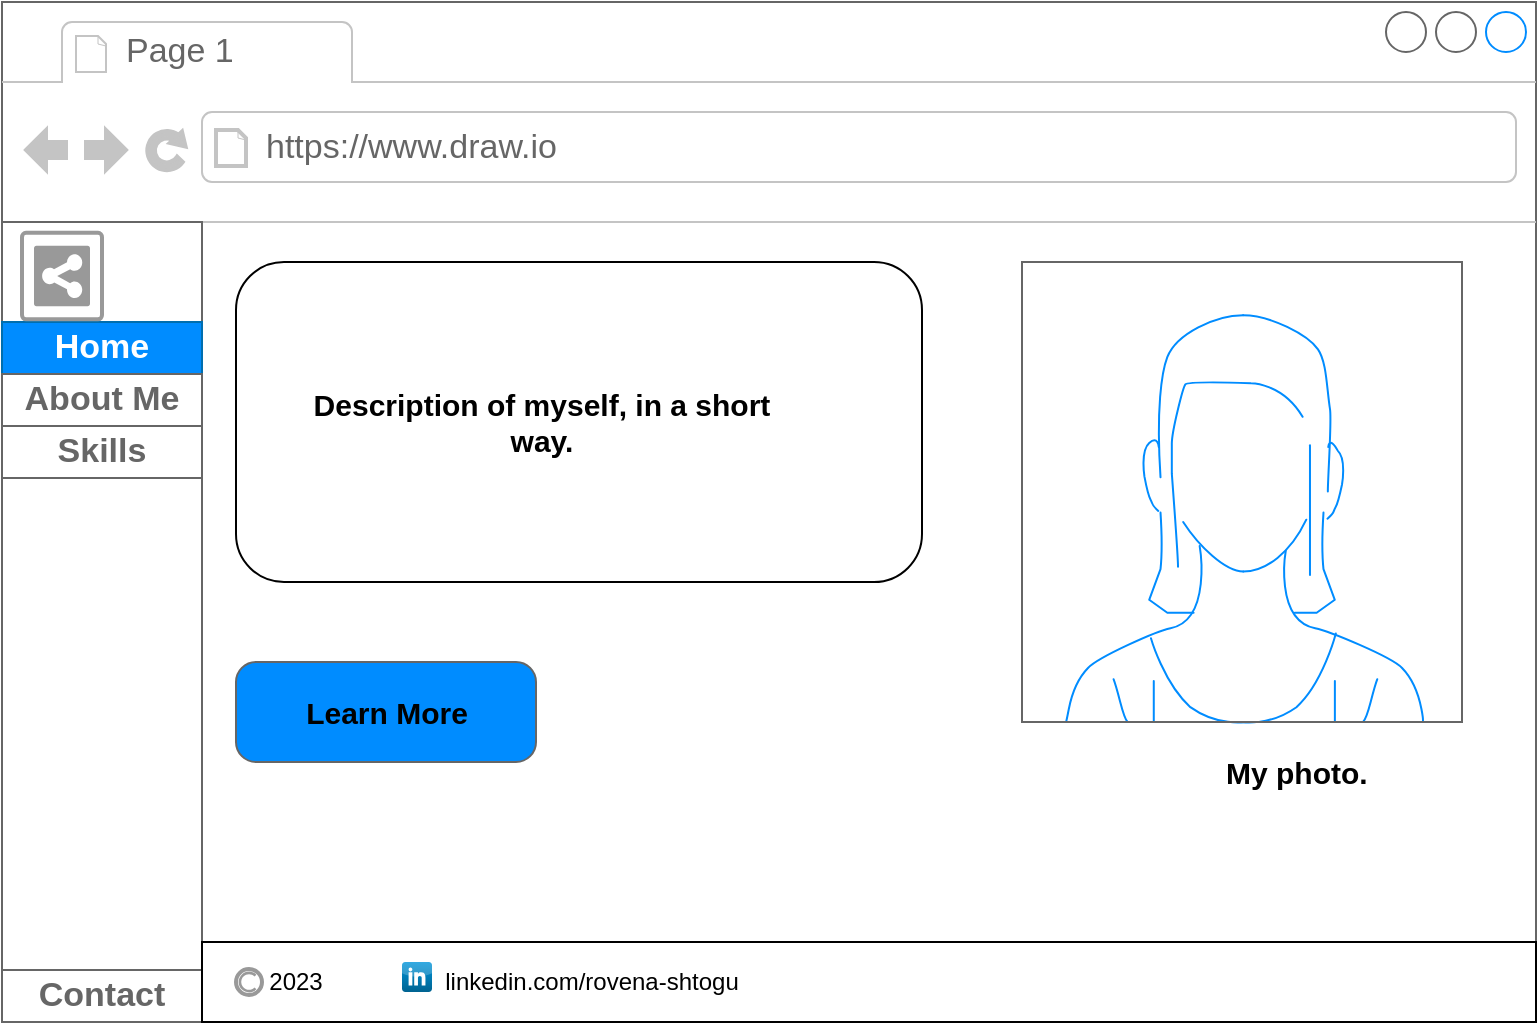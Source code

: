 <mxfile version="22.0.8" type="google" pages="5">
  <diagram name="HomePage" id="TjWmorw_uu7Qhgh6EVCw">
    <mxGraphModel grid="1" page="1" gridSize="10" guides="1" tooltips="1" connect="1" arrows="1" fold="1" pageScale="1" pageWidth="850" pageHeight="1100" math="0" shadow="0">
      <root>
        <mxCell id="0" />
        <mxCell id="1" parent="0" />
        <mxCell id="7za-xXbKKCeH7Auh-F6Q-1" value="" style="strokeWidth=1;shadow=0;dashed=0;align=center;html=1;shape=mxgraph.mockup.containers.browserWindow;rSize=0;strokeColor=#666666;strokeColor2=#008cff;strokeColor3=#c4c4c4;mainText=,;recursiveResize=0;" vertex="1" parent="1">
          <mxGeometry x="40" y="-1050" width="767" height="510" as="geometry" />
        </mxCell>
        <mxCell id="7za-xXbKKCeH7Auh-F6Q-2" value="Page 1" style="strokeWidth=1;shadow=0;dashed=0;align=center;html=1;shape=mxgraph.mockup.containers.anchor;fontSize=17;fontColor=#666666;align=left;whiteSpace=wrap;" vertex="1" parent="7za-xXbKKCeH7Auh-F6Q-1">
          <mxGeometry x="60" y="12" width="110" height="26" as="geometry" />
        </mxCell>
        <mxCell id="7za-xXbKKCeH7Auh-F6Q-3" value="https://www.draw.io" style="strokeWidth=1;shadow=0;dashed=0;align=center;html=1;shape=mxgraph.mockup.containers.anchor;rSize=0;fontSize=17;fontColor=#666666;align=left;" vertex="1" parent="7za-xXbKKCeH7Auh-F6Q-1">
          <mxGeometry x="130" y="60" width="250" height="26" as="geometry" />
        </mxCell>
        <mxCell id="7za-xXbKKCeH7Auh-F6Q-4" value="" style="strokeWidth=1;shadow=0;dashed=0;align=center;html=1;shape=mxgraph.mockup.containers.rrect;rSize=0;strokeColor=#666666;" vertex="1" parent="7za-xXbKKCeH7Auh-F6Q-1">
          <mxGeometry y="110" width="100" height="400" as="geometry" />
        </mxCell>
        <mxCell id="7za-xXbKKCeH7Auh-F6Q-5" value="&lt;font color=&quot;#ffffff&quot;&gt;Home&lt;/font&gt;" style="strokeColor=#006EAF;fillColor=#008CFF;strokeWidth=1;shadow=0;dashed=0;align=center;html=1;shape=mxgraph.mockup.containers.rrect;rSize=0;fontSize=17;fontColor=#ffffff;fontStyle=1;resizeWidth=1;whiteSpace=wrap;" vertex="1" parent="7za-xXbKKCeH7Auh-F6Q-4">
          <mxGeometry width="100" height="26" relative="1" as="geometry">
            <mxPoint y="50" as="offset" />
          </mxGeometry>
        </mxCell>
        <mxCell id="7za-xXbKKCeH7Auh-F6Q-6" value="About Me" style="strokeColor=inherit;fillColor=inherit;gradientColor=inherit;strokeWidth=1;shadow=0;dashed=0;align=center;html=1;shape=mxgraph.mockup.containers.rrect;rSize=0;fontSize=17;fontColor=#666666;fontStyle=1;resizeWidth=1;whiteSpace=wrap;" vertex="1" parent="7za-xXbKKCeH7Auh-F6Q-4">
          <mxGeometry width="100" height="26" relative="1" as="geometry">
            <mxPoint y="76" as="offset" />
          </mxGeometry>
        </mxCell>
        <mxCell id="7za-xXbKKCeH7Auh-F6Q-7" value="Skills" style="strokeWidth=1;shadow=0;dashed=0;align=center;html=1;shape=mxgraph.mockup.containers.rrect;rSize=0;fontSize=17;fontColor=#666666;fontStyle=1;fillColor=#FFFFFF;strokeColor=#666666;resizeWidth=1;whiteSpace=wrap;" vertex="1" parent="7za-xXbKKCeH7Auh-F6Q-4">
          <mxGeometry width="100" height="26" relative="1" as="geometry">
            <mxPoint y="102" as="offset" />
          </mxGeometry>
        </mxCell>
        <mxCell id="7za-xXbKKCeH7Auh-F6Q-8" value="Contact" style="strokeColor=inherit;fillColor=inherit;gradientColor=inherit;strokeWidth=1;shadow=0;dashed=0;align=center;html=1;shape=mxgraph.mockup.containers.rrect;rSize=0;fontSize=17;fontColor=#666666;fontStyle=1;resizeWidth=1;whiteSpace=wrap;" vertex="1" parent="7za-xXbKKCeH7Auh-F6Q-4">
          <mxGeometry y="1" width="100" height="26" relative="1" as="geometry">
            <mxPoint y="-26" as="offset" />
          </mxGeometry>
        </mxCell>
        <mxCell id="7za-xXbKKCeH7Auh-F6Q-9" value="" style="strokeColor=#999999;verticalLabelPosition=bottom;shadow=0;dashed=0;verticalAlign=top;strokeWidth=2;html=1;shape=mxgraph.mockup.misc.shareIcon;" vertex="1" parent="7za-xXbKKCeH7Auh-F6Q-4">
          <mxGeometry x="10" y="5.405" width="40" height="43.243" as="geometry" />
        </mxCell>
        <mxCell id="7za-xXbKKCeH7Auh-F6Q-10" value="" style="shape=image;html=1;verticalAlign=top;verticalLabelPosition=bottom;labelBackgroundColor=#ffffff;imageAspect=0;aspect=fixed;image=https://cdn4.iconfinder.com/data/icons/evil-icons-user-interface/64/menu-128.png" vertex="1" parent="7za-xXbKKCeH7Auh-F6Q-4">
          <mxGeometry x="70" y="5.405" width="30" height="30" as="geometry" />
        </mxCell>
        <mxCell id="7za-xXbKKCeH7Auh-F6Q-11" value="" style="rounded=0;whiteSpace=wrap;html=1;" vertex="1" parent="7za-xXbKKCeH7Auh-F6Q-1">
          <mxGeometry x="100" y="470" width="667" height="40" as="geometry" />
        </mxCell>
        <mxCell id="7za-xXbKKCeH7Auh-F6Q-12" value="" style="strokeColor=#999999;verticalLabelPosition=bottom;shadow=0;dashed=0;verticalAlign=top;strokeWidth=2;html=1;shape=mxgraph.mockup.misc.copyrightIcon;" vertex="1" parent="7za-xXbKKCeH7Auh-F6Q-1">
          <mxGeometry x="117" y="483.5" width="13" height="13" as="geometry" />
        </mxCell>
        <mxCell id="7za-xXbKKCeH7Auh-F6Q-13" value="2023" style="text;html=1;strokeColor=none;fillColor=none;align=center;verticalAlign=middle;whiteSpace=wrap;rounded=0;" vertex="1" parent="7za-xXbKKCeH7Auh-F6Q-1">
          <mxGeometry x="117" y="475" width="60" height="30" as="geometry" />
        </mxCell>
        <mxCell id="7za-xXbKKCeH7Auh-F6Q-14" value="" style="dashed=0;outlineConnect=0;html=1;align=center;labelPosition=center;verticalLabelPosition=bottom;verticalAlign=top;shape=mxgraph.webicons.linkedin;fillColor=#0095DB;gradientColor=#006391" vertex="1" parent="7za-xXbKKCeH7Auh-F6Q-1">
          <mxGeometry x="200" y="480" width="15" height="15" as="geometry" />
        </mxCell>
        <mxCell id="7za-xXbKKCeH7Auh-F6Q-15" value="linkedin.com/rovena-shtogu" style="text;html=1;strokeColor=none;fillColor=none;align=center;verticalAlign=middle;whiteSpace=wrap;rounded=0;" vertex="1" parent="7za-xXbKKCeH7Auh-F6Q-1">
          <mxGeometry x="215" y="475" width="160" height="30" as="geometry" />
        </mxCell>
        <mxCell id="oxS7X2wHkpEu8xMrkXdd-32" value="" style="rounded=1;whiteSpace=wrap;html=1;" vertex="1" parent="7za-xXbKKCeH7Auh-F6Q-1">
          <mxGeometry x="117" y="130" width="343" height="160" as="geometry" />
        </mxCell>
        <mxCell id="oxS7X2wHkpEu8xMrkXdd-26" value="" style="verticalLabelPosition=bottom;shadow=0;dashed=0;align=center;html=1;verticalAlign=top;strokeWidth=1;shape=mxgraph.mockup.containers.userFemale;strokeColor=#666666;strokeColor2=#008cff;" vertex="1" parent="7za-xXbKKCeH7Auh-F6Q-1">
          <mxGeometry x="510" y="130" width="220" height="230" as="geometry" />
        </mxCell>
        <mxCell id="oxS7X2wHkpEu8xMrkXdd-27" value="&lt;b style=&quot;font-size: 15px;&quot;&gt;My photo.&lt;/b&gt;&amp;nbsp;" style="text;html=1;strokeColor=none;fillColor=none;align=center;verticalAlign=middle;whiteSpace=wrap;rounded=0;fontSize=15;" vertex="1" parent="7za-xXbKKCeH7Auh-F6Q-1">
          <mxGeometry x="577" y="368" width="145" height="34" as="geometry" />
        </mxCell>
        <mxCell id="oxS7X2wHkpEu8xMrkXdd-34" value="&lt;b&gt;&lt;font style=&quot;font-size: 15px;&quot;&gt;Learn More&lt;/font&gt;&lt;/b&gt;" style="strokeWidth=1;shadow=0;dashed=0;align=center;html=1;shape=mxgraph.mockup.buttons.multiButton;fillColor=#008cff;strokeColor=#666666;mainText=;subText=;" vertex="1" parent="7za-xXbKKCeH7Auh-F6Q-1">
          <mxGeometry x="117" y="330" width="150" height="50" as="geometry" />
        </mxCell>
        <mxCell id="oxS7X2wHkpEu8xMrkXdd-33" value="Description of myself, in a short way." style="text;html=1;strokeColor=none;fillColor=none;align=center;verticalAlign=middle;whiteSpace=wrap;rounded=0;fontSize=15;fontColor=#000000;fontStyle=1" vertex="1" parent="7za-xXbKKCeH7Auh-F6Q-1">
          <mxGeometry x="140" y="170" width="260" height="80" as="geometry" />
        </mxCell>
      </root>
    </mxGraphModel>
  </diagram>
  <diagram id="QNfdQw_A0I5NZj4Rbpo0" name="AboutMe">
    <mxGraphModel grid="1" page="1" gridSize="10" guides="1" tooltips="1" connect="1" arrows="1" fold="1" pageScale="1" pageWidth="850" pageHeight="1100" math="0" shadow="0">
      <root>
        <mxCell id="0" />
        <mxCell id="1" parent="0" />
        <mxCell id="Vyqaux-fqGelaLHJ5ohT-1" value="" style="strokeWidth=1;shadow=0;dashed=0;align=center;html=1;shape=mxgraph.mockup.containers.browserWindow;rSize=0;strokeColor=#666666;strokeColor2=#008cff;strokeColor3=#c4c4c4;mainText=,;recursiveResize=0;" vertex="1" parent="1">
          <mxGeometry x="40" y="-1050" width="750" height="510" as="geometry" />
        </mxCell>
        <mxCell id="Vyqaux-fqGelaLHJ5ohT-2" value="Page 1" style="strokeWidth=1;shadow=0;dashed=0;align=center;html=1;shape=mxgraph.mockup.containers.anchor;fontSize=17;fontColor=#666666;align=left;whiteSpace=wrap;" vertex="1" parent="Vyqaux-fqGelaLHJ5ohT-1">
          <mxGeometry x="60" y="12" width="110" height="26" as="geometry" />
        </mxCell>
        <mxCell id="Vyqaux-fqGelaLHJ5ohT-3" value="https://www.draw.io" style="strokeWidth=1;shadow=0;dashed=0;align=center;html=1;shape=mxgraph.mockup.containers.anchor;rSize=0;fontSize=17;fontColor=#666666;align=left;" vertex="1" parent="Vyqaux-fqGelaLHJ5ohT-1">
          <mxGeometry x="130" y="60" width="250" height="26" as="geometry" />
        </mxCell>
        <mxCell id="Vyqaux-fqGelaLHJ5ohT-4" value="" style="strokeWidth=1;shadow=0;dashed=0;align=center;html=1;shape=mxgraph.mockup.containers.rrect;rSize=0;strokeColor=#666666;" vertex="1" parent="Vyqaux-fqGelaLHJ5ohT-1">
          <mxGeometry y="110" width="100" height="400" as="geometry" />
        </mxCell>
        <mxCell id="Vyqaux-fqGelaLHJ5ohT-5" value="Home" style="strokeColor=inherit;fillColor=inherit;gradientColor=inherit;strokeWidth=1;shadow=0;dashed=0;align=center;html=1;shape=mxgraph.mockup.containers.rrect;rSize=0;fontSize=17;fontColor=#666666;fontStyle=1;resizeWidth=1;whiteSpace=wrap;" vertex="1" parent="Vyqaux-fqGelaLHJ5ohT-4">
          <mxGeometry width="100" height="26" relative="1" as="geometry">
            <mxPoint y="50" as="offset" />
          </mxGeometry>
        </mxCell>
        <mxCell id="Vyqaux-fqGelaLHJ5ohT-6" value="About Me" style="strokeColor=#001DBC;fillColor=#008CFF;strokeWidth=1;shadow=0;dashed=0;align=center;html=1;shape=mxgraph.mockup.containers.rrect;rSize=0;fontSize=17;fontColor=#ffffff;fontStyle=1;resizeWidth=1;whiteSpace=wrap;" vertex="1" parent="Vyqaux-fqGelaLHJ5ohT-4">
          <mxGeometry width="100" height="26" relative="1" as="geometry">
            <mxPoint y="76" as="offset" />
          </mxGeometry>
        </mxCell>
        <mxCell id="Vyqaux-fqGelaLHJ5ohT-7" value="Skills" style="strokeWidth=1;shadow=0;dashed=0;align=center;html=1;shape=mxgraph.mockup.containers.rrect;rSize=0;fontSize=17;fontColor=#666666;fontStyle=1;fillColor=#FFFFFF;strokeColor=#666666;resizeWidth=1;whiteSpace=wrap;" vertex="1" parent="Vyqaux-fqGelaLHJ5ohT-4">
          <mxGeometry width="100" height="26" relative="1" as="geometry">
            <mxPoint y="102" as="offset" />
          </mxGeometry>
        </mxCell>
        <mxCell id="Vyqaux-fqGelaLHJ5ohT-8" value="Contact" style="strokeColor=inherit;fillColor=inherit;gradientColor=inherit;strokeWidth=1;shadow=0;dashed=0;align=center;html=1;shape=mxgraph.mockup.containers.rrect;rSize=0;fontSize=17;fontColor=#666666;fontStyle=1;resizeWidth=1;whiteSpace=wrap;" vertex="1" parent="Vyqaux-fqGelaLHJ5ohT-4">
          <mxGeometry y="1" width="100" height="26" relative="1" as="geometry">
            <mxPoint y="-26" as="offset" />
          </mxGeometry>
        </mxCell>
        <mxCell id="Vyqaux-fqGelaLHJ5ohT-9" value="" style="strokeColor=#999999;verticalLabelPosition=bottom;shadow=0;dashed=0;verticalAlign=top;strokeWidth=2;html=1;shape=mxgraph.mockup.misc.shareIcon;" vertex="1" parent="Vyqaux-fqGelaLHJ5ohT-4">
          <mxGeometry x="10" y="5.405" width="40" height="43.243" as="geometry" />
        </mxCell>
        <mxCell id="Vyqaux-fqGelaLHJ5ohT-10" value="" style="shape=image;html=1;verticalAlign=top;verticalLabelPosition=bottom;labelBackgroundColor=#ffffff;imageAspect=0;aspect=fixed;image=https://cdn4.iconfinder.com/data/icons/evil-icons-user-interface/64/menu-128.png" vertex="1" parent="Vyqaux-fqGelaLHJ5ohT-4">
          <mxGeometry x="70" y="5.405" width="30" height="30" as="geometry" />
        </mxCell>
        <mxCell id="Vyqaux-fqGelaLHJ5ohT-11" value="" style="rounded=0;whiteSpace=wrap;html=1;" vertex="1" parent="Vyqaux-fqGelaLHJ5ohT-1">
          <mxGeometry x="100" y="470" width="650" height="40" as="geometry" />
        </mxCell>
        <mxCell id="Vyqaux-fqGelaLHJ5ohT-12" value="" style="strokeColor=#999999;verticalLabelPosition=bottom;shadow=0;dashed=0;verticalAlign=top;strokeWidth=2;html=1;shape=mxgraph.mockup.misc.copyrightIcon;" vertex="1" parent="Vyqaux-fqGelaLHJ5ohT-1">
          <mxGeometry x="117" y="483.5" width="13" height="13" as="geometry" />
        </mxCell>
        <mxCell id="Vyqaux-fqGelaLHJ5ohT-13" value="2023" style="text;html=1;strokeColor=none;fillColor=none;align=center;verticalAlign=middle;whiteSpace=wrap;rounded=0;" vertex="1" parent="Vyqaux-fqGelaLHJ5ohT-1">
          <mxGeometry x="117" y="475" width="60" height="30" as="geometry" />
        </mxCell>
        <mxCell id="Vyqaux-fqGelaLHJ5ohT-14" value="" style="dashed=0;outlineConnect=0;html=1;align=center;labelPosition=center;verticalLabelPosition=bottom;verticalAlign=top;shape=mxgraph.webicons.linkedin;fillColor=#0095DB;gradientColor=#006391" vertex="1" parent="Vyqaux-fqGelaLHJ5ohT-1">
          <mxGeometry x="200" y="480" width="15" height="15" as="geometry" />
        </mxCell>
        <mxCell id="Vyqaux-fqGelaLHJ5ohT-15" value="linkedin.com/rovena-shtogu" style="text;html=1;strokeColor=none;fillColor=none;align=center;verticalAlign=middle;whiteSpace=wrap;rounded=0;" vertex="1" parent="Vyqaux-fqGelaLHJ5ohT-1">
          <mxGeometry x="215" y="475" width="160" height="30" as="geometry" />
        </mxCell>
        <mxCell id="yBmKqq_nrR70cpdlD1yY-7" value="&lt;b&gt;&lt;font style=&quot;font-size: 14px;&quot;&gt;Share some essential background information, such as my education, work experience and any relevant qualifications.&lt;/font&gt;&lt;/b&gt;" style="rounded=1;whiteSpace=wrap;html=1;" vertex="1" parent="Vyqaux-fqGelaLHJ5ohT-1">
          <mxGeometry x="427" y="128" width="250" height="130" as="geometry" />
        </mxCell>
        <mxCell id="yBmKqq_nrR70cpdlD1yY-4" value="" style="verticalLabelPosition=bottom;shadow=0;dashed=0;align=center;html=1;verticalAlign=top;strokeWidth=1;shape=mxgraph.mockup.containers.userFemale;strokeColor=#666666;strokeColor2=#008cff;" vertex="1" parent="Vyqaux-fqGelaLHJ5ohT-1">
          <mxGeometry x="130" y="128" width="220" height="230" as="geometry" />
        </mxCell>
        <mxCell id="yBmKqq_nrR70cpdlD1yY-8" value="" style="rounded=1;whiteSpace=wrap;html=1;" vertex="1" parent="Vyqaux-fqGelaLHJ5ohT-1">
          <mxGeometry x="427" y="270" width="250" height="80" as="geometry" />
        </mxCell>
        <mxCell id="yBmKqq_nrR70cpdlD1yY-9" value="&lt;b&gt;&lt;font style=&quot;font-size: 14px;&quot;&gt;Share my future goals and aspirations, both personally and professionally. What do I hope to achieve in the coming years?&lt;/font&gt;&lt;/b&gt;" style="rounded=1;whiteSpace=wrap;html=1;" vertex="1" parent="Vyqaux-fqGelaLHJ5ohT-1">
          <mxGeometry x="427" y="360" width="250" height="88" as="geometry" />
        </mxCell>
        <mxCell id="yBmKqq_nrR70cpdlD1yY-10" value="&lt;b style=&quot;font-size: 14px;&quot;&gt;Mention my hobbies, interests, and passions outside of work.&lt;br&gt;&lt;/b&gt;" style="text;html=1;strokeColor=none;fillColor=none;align=center;verticalAlign=middle;whiteSpace=wrap;rounded=0;" vertex="1" parent="Vyqaux-fqGelaLHJ5ohT-1">
          <mxGeometry x="457" y="288" width="190" height="30" as="geometry" />
        </mxCell>
      </root>
    </mxGraphModel>
  </diagram>
  <diagram id="WQtOpXFYqmJm09HWTaQI" name="Skills">
    <mxGraphModel grid="1" page="1" gridSize="10" guides="1" tooltips="1" connect="1" arrows="1" fold="1" pageScale="1" pageWidth="850" pageHeight="1100" math="0" shadow="0">
      <root>
        <mxCell id="0" />
        <mxCell id="1" parent="0" />
        <mxCell id="6LOby26uEWf9eaj8MfaR-1" value="" style="strokeWidth=1;shadow=0;dashed=0;align=center;html=1;shape=mxgraph.mockup.containers.browserWindow;rSize=0;strokeColor=#666666;strokeColor2=#008cff;strokeColor3=#c4c4c4;mainText=,;recursiveResize=0;" vertex="1" parent="1">
          <mxGeometry x="40" y="-1050" width="750" height="510" as="geometry" />
        </mxCell>
        <mxCell id="6LOby26uEWf9eaj8MfaR-2" value="Page 1" style="strokeWidth=1;shadow=0;dashed=0;align=center;html=1;shape=mxgraph.mockup.containers.anchor;fontSize=17;fontColor=#666666;align=left;whiteSpace=wrap;" vertex="1" parent="6LOby26uEWf9eaj8MfaR-1">
          <mxGeometry x="60" y="12" width="110" height="26" as="geometry" />
        </mxCell>
        <mxCell id="6LOby26uEWf9eaj8MfaR-3" value="https://www.draw.io" style="strokeWidth=1;shadow=0;dashed=0;align=center;html=1;shape=mxgraph.mockup.containers.anchor;rSize=0;fontSize=17;fontColor=#666666;align=left;" vertex="1" parent="6LOby26uEWf9eaj8MfaR-1">
          <mxGeometry x="130" y="60" width="250" height="26" as="geometry" />
        </mxCell>
        <mxCell id="6LOby26uEWf9eaj8MfaR-4" value="" style="strokeWidth=1;shadow=0;dashed=0;align=center;html=1;shape=mxgraph.mockup.containers.rrect;rSize=0;strokeColor=#666666;" vertex="1" parent="6LOby26uEWf9eaj8MfaR-1">
          <mxGeometry y="110" width="100" height="400" as="geometry" />
        </mxCell>
        <mxCell id="6LOby26uEWf9eaj8MfaR-5" value="Home" style="strokeColor=inherit;fillColor=inherit;gradientColor=inherit;strokeWidth=1;shadow=0;dashed=0;align=center;html=1;shape=mxgraph.mockup.containers.rrect;rSize=0;fontSize=17;fontColor=#666666;fontStyle=1;resizeWidth=1;whiteSpace=wrap;" vertex="1" parent="6LOby26uEWf9eaj8MfaR-4">
          <mxGeometry width="100" height="26" relative="1" as="geometry">
            <mxPoint y="50" as="offset" />
          </mxGeometry>
        </mxCell>
        <mxCell id="6LOby26uEWf9eaj8MfaR-6" value="About Me" style="strokeColor=inherit;fillColor=inherit;gradientColor=inherit;strokeWidth=1;shadow=0;dashed=0;align=center;html=1;shape=mxgraph.mockup.containers.rrect;rSize=0;fontSize=17;fontColor=#666666;fontStyle=1;resizeWidth=1;whiteSpace=wrap;" vertex="1" parent="6LOby26uEWf9eaj8MfaR-4">
          <mxGeometry width="100" height="26" relative="1" as="geometry">
            <mxPoint y="76" as="offset" />
          </mxGeometry>
        </mxCell>
        <mxCell id="6LOby26uEWf9eaj8MfaR-7" value="Skills" style="strokeWidth=1;shadow=0;dashed=0;align=center;html=1;shape=mxgraph.mockup.containers.rrect;rSize=0;fontSize=17;fontColor=#ffffff;fontStyle=1;fillColor=#008cff;strokeColor=#008cff;resizeWidth=1;whiteSpace=wrap;" vertex="1" parent="6LOby26uEWf9eaj8MfaR-4">
          <mxGeometry width="100" height="26" relative="1" as="geometry">
            <mxPoint y="102" as="offset" />
          </mxGeometry>
        </mxCell>
        <mxCell id="6LOby26uEWf9eaj8MfaR-8" value="Contact" style="strokeColor=inherit;fillColor=inherit;gradientColor=inherit;strokeWidth=1;shadow=0;dashed=0;align=center;html=1;shape=mxgraph.mockup.containers.rrect;rSize=0;fontSize=17;fontColor=#666666;fontStyle=1;resizeWidth=1;whiteSpace=wrap;" vertex="1" parent="6LOby26uEWf9eaj8MfaR-4">
          <mxGeometry y="1" width="100" height="26" relative="1" as="geometry">
            <mxPoint y="-26" as="offset" />
          </mxGeometry>
        </mxCell>
        <mxCell id="6LOby26uEWf9eaj8MfaR-9" value="" style="strokeColor=#999999;verticalLabelPosition=bottom;shadow=0;dashed=0;verticalAlign=top;strokeWidth=2;html=1;shape=mxgraph.mockup.misc.shareIcon;" vertex="1" parent="6LOby26uEWf9eaj8MfaR-4">
          <mxGeometry x="10" y="5.405" width="40" height="43.243" as="geometry" />
        </mxCell>
        <mxCell id="6LOby26uEWf9eaj8MfaR-10" value="" style="shape=image;html=1;verticalAlign=top;verticalLabelPosition=bottom;labelBackgroundColor=#ffffff;imageAspect=0;aspect=fixed;image=https://cdn4.iconfinder.com/data/icons/evil-icons-user-interface/64/menu-128.png" vertex="1" parent="6LOby26uEWf9eaj8MfaR-4">
          <mxGeometry x="70" y="5.405" width="30" height="30" as="geometry" />
        </mxCell>
        <mxCell id="6LOby26uEWf9eaj8MfaR-11" value="" style="rounded=0;whiteSpace=wrap;html=1;" vertex="1" parent="6LOby26uEWf9eaj8MfaR-1">
          <mxGeometry x="100" y="470" width="650" height="40" as="geometry" />
        </mxCell>
        <mxCell id="6LOby26uEWf9eaj8MfaR-12" value="" style="strokeColor=#999999;verticalLabelPosition=bottom;shadow=0;dashed=0;verticalAlign=top;strokeWidth=2;html=1;shape=mxgraph.mockup.misc.copyrightIcon;" vertex="1" parent="6LOby26uEWf9eaj8MfaR-1">
          <mxGeometry x="117" y="483.5" width="13" height="13" as="geometry" />
        </mxCell>
        <mxCell id="6LOby26uEWf9eaj8MfaR-13" value="2023" style="text;html=1;strokeColor=none;fillColor=none;align=center;verticalAlign=middle;whiteSpace=wrap;rounded=0;" vertex="1" parent="6LOby26uEWf9eaj8MfaR-1">
          <mxGeometry x="117" y="475" width="60" height="30" as="geometry" />
        </mxCell>
        <mxCell id="6LOby26uEWf9eaj8MfaR-14" value="" style="dashed=0;outlineConnect=0;html=1;align=center;labelPosition=center;verticalLabelPosition=bottom;verticalAlign=top;shape=mxgraph.webicons.linkedin;fillColor=#0095DB;gradientColor=#006391" vertex="1" parent="6LOby26uEWf9eaj8MfaR-1">
          <mxGeometry x="200" y="480" width="15" height="15" as="geometry" />
        </mxCell>
        <mxCell id="6LOby26uEWf9eaj8MfaR-15" value="linkedin.com/rovena-shtogu" style="text;html=1;strokeColor=none;fillColor=none;align=center;verticalAlign=middle;whiteSpace=wrap;rounded=0;" vertex="1" parent="6LOby26uEWf9eaj8MfaR-1">
          <mxGeometry x="215" y="475" width="160" height="30" as="geometry" />
        </mxCell>
        <mxCell id="6LOby26uEWf9eaj8MfaR-16" value="&lt;h5 style=&quot;box-sizing: border-box; border: 0px; margin: 0px; outline: 0px; padding: 0px; vertical-align: baseline; clear: both; color: var(--ast-global-color-2); line-height: 1.2em; background-color: rgb(255, 255, 255);&quot; class=&quot;elementor-heading-title elementor-size-default&quot;&gt;&lt;font style=&quot;font-size: 22px;&quot;&gt;What Service You Will Get From Me&lt;/font&gt;&lt;/h5&gt;" style="rounded=1;whiteSpace=wrap;html=1;" vertex="1" parent="6LOby26uEWf9eaj8MfaR-1">
          <mxGeometry x="170" y="155" width="495" height="200" as="geometry" />
        </mxCell>
      </root>
    </mxGraphModel>
  </diagram>
  <diagram id="PsXfMKgwN22jXhnjgnF1" name="Contact">
    <mxGraphModel grid="1" page="1" gridSize="10" guides="1" tooltips="1" connect="1" arrows="1" fold="1" pageScale="1" pageWidth="850" pageHeight="1100" math="0" shadow="0">
      <root>
        <mxCell id="0" />
        <mxCell id="1" parent="0" />
        <mxCell id="8oKEm6OhWsNbKwNO281t-1" value="" style="strokeWidth=1;shadow=0;dashed=0;align=center;html=1;shape=mxgraph.mockup.containers.browserWindow;rSize=0;strokeColor=#666666;strokeColor2=#008cff;strokeColor3=#c4c4c4;mainText=,;recursiveResize=0;" vertex="1" parent="1">
          <mxGeometry x="40" y="-1050" width="750" height="510" as="geometry" />
        </mxCell>
        <mxCell id="8oKEm6OhWsNbKwNO281t-2" value="Page 1" style="strokeWidth=1;shadow=0;dashed=0;align=center;html=1;shape=mxgraph.mockup.containers.anchor;fontSize=17;fontColor=#666666;align=left;whiteSpace=wrap;" vertex="1" parent="8oKEm6OhWsNbKwNO281t-1">
          <mxGeometry x="60" y="12" width="110" height="26" as="geometry" />
        </mxCell>
        <mxCell id="8oKEm6OhWsNbKwNO281t-3" value="https://www.draw.io" style="strokeWidth=1;shadow=0;dashed=0;align=center;html=1;shape=mxgraph.mockup.containers.anchor;rSize=0;fontSize=17;fontColor=#666666;align=left;" vertex="1" parent="8oKEm6OhWsNbKwNO281t-1">
          <mxGeometry x="130" y="60" width="250" height="26" as="geometry" />
        </mxCell>
        <mxCell id="8oKEm6OhWsNbKwNO281t-4" value="" style="strokeWidth=1;shadow=0;dashed=0;align=center;html=1;shape=mxgraph.mockup.containers.rrect;rSize=0;strokeColor=#666666;" vertex="1" parent="8oKEm6OhWsNbKwNO281t-1">
          <mxGeometry y="110" width="100" height="400" as="geometry" />
        </mxCell>
        <mxCell id="8oKEm6OhWsNbKwNO281t-5" value="Home" style="strokeColor=inherit;fillColor=inherit;gradientColor=inherit;strokeWidth=1;shadow=0;dashed=0;align=center;html=1;shape=mxgraph.mockup.containers.rrect;rSize=0;fontSize=17;fontColor=#666666;fontStyle=1;resizeWidth=1;whiteSpace=wrap;" vertex="1" parent="8oKEm6OhWsNbKwNO281t-4">
          <mxGeometry width="100" height="26" relative="1" as="geometry">
            <mxPoint y="50" as="offset" />
          </mxGeometry>
        </mxCell>
        <mxCell id="8oKEm6OhWsNbKwNO281t-6" value="About Me" style="strokeColor=inherit;fillColor=inherit;gradientColor=inherit;strokeWidth=1;shadow=0;dashed=0;align=center;html=1;shape=mxgraph.mockup.containers.rrect;rSize=0;fontSize=17;fontColor=#666666;fontStyle=1;resizeWidth=1;whiteSpace=wrap;" vertex="1" parent="8oKEm6OhWsNbKwNO281t-4">
          <mxGeometry width="100" height="26" relative="1" as="geometry">
            <mxPoint y="76" as="offset" />
          </mxGeometry>
        </mxCell>
        <mxCell id="8oKEm6OhWsNbKwNO281t-7" value="Skills" style="strokeWidth=1;shadow=0;dashed=0;align=center;html=1;shape=mxgraph.mockup.containers.rrect;rSize=0;fontSize=17;fontColor=#666666;fontStyle=1;fillColor=#FFFFFF;strokeColor=#666666;resizeWidth=1;whiteSpace=wrap;" vertex="1" parent="8oKEm6OhWsNbKwNO281t-4">
          <mxGeometry width="100" height="26" relative="1" as="geometry">
            <mxPoint y="102" as="offset" />
          </mxGeometry>
        </mxCell>
        <mxCell id="8oKEm6OhWsNbKwNO281t-8" value="Contact" style="strokeColor=#001DBC;fillColor=#008CFF;strokeWidth=1;shadow=0;dashed=0;align=center;html=1;shape=mxgraph.mockup.containers.rrect;rSize=0;fontSize=17;fontColor=#ffffff;fontStyle=1;resizeWidth=1;whiteSpace=wrap;" vertex="1" parent="8oKEm6OhWsNbKwNO281t-4">
          <mxGeometry y="1" width="100" height="26" relative="1" as="geometry">
            <mxPoint y="-26" as="offset" />
          </mxGeometry>
        </mxCell>
        <mxCell id="8oKEm6OhWsNbKwNO281t-9" value="" style="strokeColor=#999999;verticalLabelPosition=bottom;shadow=0;dashed=0;verticalAlign=top;strokeWidth=2;html=1;shape=mxgraph.mockup.misc.shareIcon;" vertex="1" parent="8oKEm6OhWsNbKwNO281t-4">
          <mxGeometry x="10" y="5.405" width="40" height="43.243" as="geometry" />
        </mxCell>
        <mxCell id="8oKEm6OhWsNbKwNO281t-10" value="" style="shape=image;html=1;verticalAlign=top;verticalLabelPosition=bottom;labelBackgroundColor=#ffffff;imageAspect=0;aspect=fixed;image=https://cdn4.iconfinder.com/data/icons/evil-icons-user-interface/64/menu-128.png" vertex="1" parent="8oKEm6OhWsNbKwNO281t-4">
          <mxGeometry x="70" y="5.405" width="30" height="30" as="geometry" />
        </mxCell>
        <mxCell id="8oKEm6OhWsNbKwNO281t-11" value="" style="rounded=0;whiteSpace=wrap;html=1;" vertex="1" parent="8oKEm6OhWsNbKwNO281t-1">
          <mxGeometry x="100" y="470" width="650" height="40" as="geometry" />
        </mxCell>
        <mxCell id="8oKEm6OhWsNbKwNO281t-12" value="" style="strokeColor=#999999;verticalLabelPosition=bottom;shadow=0;dashed=0;verticalAlign=top;strokeWidth=2;html=1;shape=mxgraph.mockup.misc.copyrightIcon;" vertex="1" parent="8oKEm6OhWsNbKwNO281t-1">
          <mxGeometry x="117" y="483.5" width="13" height="13" as="geometry" />
        </mxCell>
        <mxCell id="8oKEm6OhWsNbKwNO281t-13" value="2023" style="text;html=1;strokeColor=none;fillColor=none;align=center;verticalAlign=middle;whiteSpace=wrap;rounded=0;" vertex="1" parent="8oKEm6OhWsNbKwNO281t-1">
          <mxGeometry x="117" y="475" width="60" height="30" as="geometry" />
        </mxCell>
        <mxCell id="8oKEm6OhWsNbKwNO281t-14" value="" style="dashed=0;outlineConnect=0;html=1;align=center;labelPosition=center;verticalLabelPosition=bottom;verticalAlign=top;shape=mxgraph.webicons.linkedin;fillColor=#0095DB;gradientColor=#006391" vertex="1" parent="8oKEm6OhWsNbKwNO281t-1">
          <mxGeometry x="200" y="480" width="15" height="15" as="geometry" />
        </mxCell>
        <mxCell id="8oKEm6OhWsNbKwNO281t-15" value="linkedin.com/rovena-shtogu" style="text;html=1;strokeColor=none;fillColor=none;align=center;verticalAlign=middle;whiteSpace=wrap;rounded=0;" vertex="1" parent="8oKEm6OhWsNbKwNO281t-1">
          <mxGeometry x="215" y="475" width="160" height="30" as="geometry" />
        </mxCell>
        <mxCell id="yrze4JxYBK4FTDQmpMzG-11" value="&lt;b&gt;&lt;font style=&quot;font-size: 14px;&quot;&gt;Address where i live&lt;/font&gt;&lt;/b&gt;" style="text;html=1;strokeColor=none;fillColor=none;align=center;verticalAlign=middle;whiteSpace=wrap;rounded=0;" vertex="1" parent="8oKEm6OhWsNbKwNO281t-1">
          <mxGeometry x="487.5" y="150" width="110" height="30" as="geometry" />
        </mxCell>
        <mxCell id="yrze4JxYBK4FTDQmpMzG-9" value="&lt;b&gt;&lt;font style=&quot;font-size: 14px;&quot;&gt;My email&lt;/font&gt;&lt;/b&gt;" style="text;html=1;strokeColor=none;fillColor=none;align=center;verticalAlign=middle;whiteSpace=wrap;rounded=0;" vertex="1" parent="8oKEm6OhWsNbKwNO281t-1">
          <mxGeometry x="327.5" y="150" width="110" height="30" as="geometry" />
        </mxCell>
        <mxCell id="yrze4JxYBK4FTDQmpMzG-8" value="&lt;font style=&quot;font-size: 14px;&quot;&gt;&lt;b&gt;&lt;font style=&quot;font-size: 14px;&quot;&gt;Phone number&lt;/font&gt;&lt;/b&gt;&amp;nbsp;&lt;/font&gt;" style="text;html=1;strokeColor=none;fillColor=none;align=center;verticalAlign=middle;whiteSpace=wrap;rounded=0;" vertex="1" parent="8oKEm6OhWsNbKwNO281t-1">
          <mxGeometry x="167.5" y="150" width="110" height="30" as="geometry" />
        </mxCell>
        <mxCell id="yrze4JxYBK4FTDQmpMzG-6" value="" style="rounded=0;whiteSpace=wrap;html=1;" vertex="1" parent="8oKEm6OhWsNbKwNO281t-1">
          <mxGeometry x="147.5" y="130" width="150" height="70" as="geometry" />
        </mxCell>
        <mxCell id="yrze4JxYBK4FTDQmpMzG-7" value="" style="rounded=0;whiteSpace=wrap;html=1;" vertex="1" parent="8oKEm6OhWsNbKwNO281t-1">
          <mxGeometry x="307.5" y="130" width="150" height="70" as="geometry" />
        </mxCell>
        <mxCell id="yrze4JxYBK4FTDQmpMzG-10" value="" style="rounded=0;whiteSpace=wrap;html=1;" vertex="1" parent="8oKEm6OhWsNbKwNO281t-1">
          <mxGeometry x="467.5" y="130" width="150" height="70" as="geometry" />
        </mxCell>
        <mxCell id="yrze4JxYBK4FTDQmpMzG-12" value="" style="rounded=1;whiteSpace=wrap;html=1;" vertex="1" parent="8oKEm6OhWsNbKwNO281t-1">
          <mxGeometry x="147.5" y="210" width="472.5" height="220" as="geometry" />
        </mxCell>
        <mxCell id="yrze4JxYBK4FTDQmpMzG-13" value="&lt;b&gt;&lt;font style=&quot;font-size: 14px;&quot;&gt;Get in touch:&lt;/font&gt;&lt;/b&gt;" style="text;html=1;strokeColor=none;fillColor=none;align=center;verticalAlign=middle;whiteSpace=wrap;rounded=0;" vertex="1" parent="8oKEm6OhWsNbKwNO281t-1">
          <mxGeometry x="177" y="230" width="240" height="30" as="geometry" />
        </mxCell>
        <mxCell id="yrze4JxYBK4FTDQmpMzG-14" value="&lt;b&gt;&lt;font style=&quot;font-size: 14px;&quot;&gt;Enter your name:&lt;/font&gt;&lt;/b&gt;" style="text;html=1;strokeColor=none;fillColor=none;align=center;verticalAlign=middle;whiteSpace=wrap;rounded=0;" vertex="1" parent="8oKEm6OhWsNbKwNO281t-1">
          <mxGeometry x="157.5" y="267.5" width="160" height="30" as="geometry" />
        </mxCell>
        <mxCell id="yrze4JxYBK4FTDQmpMzG-15" value="&lt;b&gt;&lt;font style=&quot;font-size: 14px;&quot;&gt;Enter your email:&lt;/font&gt;&lt;/b&gt;" style="text;html=1;strokeColor=none;fillColor=none;align=center;verticalAlign=middle;whiteSpace=wrap;rounded=0;" vertex="1" parent="8oKEm6OhWsNbKwNO281t-1">
          <mxGeometry x="157.5" y="310" width="160" height="30" as="geometry" />
        </mxCell>
        <mxCell id="yrze4JxYBK4FTDQmpMzG-16" value="&lt;span style=&quot;font-size: 14px;&quot;&gt;&lt;b&gt;&amp;nbsp;Leave your message:&lt;/b&gt;&lt;/span&gt;" style="text;html=1;strokeColor=none;fillColor=none;align=center;verticalAlign=middle;whiteSpace=wrap;rounded=0;" vertex="1" parent="8oKEm6OhWsNbKwNO281t-1">
          <mxGeometry x="170" y="350" width="160" height="30" as="geometry" />
        </mxCell>
        <mxCell id="yrze4JxYBK4FTDQmpMzG-17" value="Contact" style="strokeWidth=1;shadow=0;dashed=0;align=center;html=1;shape=mxgraph.mockup.buttons.button;strokeColor=#666666;fontColor=#ffffff;mainText=;buttonStyle=round;fontSize=17;fontStyle=1;fillColor=#008cff;whiteSpace=wrap;" vertex="1" parent="8oKEm6OhWsNbKwNO281t-1">
          <mxGeometry x="500" y="267.5" width="100" height="30" as="geometry" />
        </mxCell>
        <mxCell id="N2wRfAm-XFEtpcioLA5_-1" value="&lt;b&gt;&lt;font style=&quot;font-size: 14px;&quot;&gt;Email&lt;/font&gt;&lt;/b&gt;" style="text;html=1;strokeColor=none;fillColor=none;align=center;verticalAlign=middle;whiteSpace=wrap;rounded=0;" vertex="1" parent="8oKEm6OhWsNbKwNO281t-1">
          <mxGeometry x="170" y="150" width="102.5" height="30" as="geometry" />
        </mxCell>
        <mxCell id="N2wRfAm-XFEtpcioLA5_-3" value="&lt;b&gt;&lt;font style=&quot;font-size: 14px;&quot;&gt;LinkedIn&lt;/font&gt;&lt;/b&gt;" style="text;html=1;strokeColor=none;fillColor=none;align=center;verticalAlign=middle;whiteSpace=wrap;rounded=0;" vertex="1" parent="8oKEm6OhWsNbKwNO281t-1">
          <mxGeometry x="331.25" y="150" width="102.5" height="30" as="geometry" />
        </mxCell>
        <mxCell id="N2wRfAm-XFEtpcioLA5_-4" value="&lt;span style=&quot;font-size: 14px;&quot;&gt;&lt;b&gt;Github&lt;/b&gt;&lt;/span&gt;" style="text;html=1;strokeColor=none;fillColor=none;align=center;verticalAlign=middle;whiteSpace=wrap;rounded=0;" vertex="1" parent="8oKEm6OhWsNbKwNO281t-1">
          <mxGeometry x="487.5" y="150" width="102.5" height="30" as="geometry" />
        </mxCell>
        <mxCell id="N2wRfAm-XFEtpcioLA5_-5" value="********" style="strokeWidth=1;shadow=0;dashed=0;align=center;html=1;shape=mxgraph.mockup.forms.pwField;strokeColor=#999999;mainText=;align=left;fontColor=#666666;fontSize=17;spacingLeft=3;" vertex="1" parent="8oKEm6OhWsNbKwNO281t-1">
          <mxGeometry x="327.5" y="270" width="150" height="30" as="geometry" />
        </mxCell>
        <mxCell id="N2wRfAm-XFEtpcioLA5_-6" value="********" style="strokeWidth=1;shadow=0;dashed=0;align=center;html=1;shape=mxgraph.mockup.forms.pwField;strokeColor=#999999;mainText=;align=left;fontColor=#666666;fontSize=17;spacingLeft=3;" vertex="1" parent="8oKEm6OhWsNbKwNO281t-1">
          <mxGeometry x="327.5" y="310" width="150" height="30" as="geometry" />
        </mxCell>
        <mxCell id="N2wRfAm-XFEtpcioLA5_-7" value="********" style="strokeWidth=1;shadow=0;dashed=0;align=center;html=1;shape=mxgraph.mockup.forms.pwField;strokeColor=#999999;mainText=;align=left;fontColor=#666666;fontSize=17;spacingLeft=3;" vertex="1" parent="8oKEm6OhWsNbKwNO281t-1">
          <mxGeometry x="327.5" y="350" width="150" height="70" as="geometry" />
        </mxCell>
      </root>
    </mxGraphModel>
  </diagram>
  <diagram id="FKRpXLAZM4-jTGSbNWQz" name="Template">
    <mxGraphModel grid="1" page="1" gridSize="10" guides="1" tooltips="1" connect="1" arrows="1" fold="1" pageScale="1" pageWidth="850" pageHeight="1100" math="0" shadow="0">
      <root>
        <mxCell id="0" />
        <mxCell id="1" parent="0" />
        <mxCell id="t24s_ODpA_wOkTTI2W_g-1" value="" style="strokeWidth=1;shadow=0;dashed=0;align=center;html=1;shape=mxgraph.mockup.containers.browserWindow;rSize=0;strokeColor=#666666;strokeColor2=#008cff;strokeColor3=#c4c4c4;mainText=,;recursiveResize=0;" vertex="1" parent="1">
          <mxGeometry x="40" y="-1050" width="750" height="510" as="geometry" />
        </mxCell>
        <mxCell id="t24s_ODpA_wOkTTI2W_g-2" value="Page 1" style="strokeWidth=1;shadow=0;dashed=0;align=center;html=1;shape=mxgraph.mockup.containers.anchor;fontSize=17;fontColor=#666666;align=left;whiteSpace=wrap;" vertex="1" parent="t24s_ODpA_wOkTTI2W_g-1">
          <mxGeometry x="60" y="12" width="110" height="26" as="geometry" />
        </mxCell>
        <mxCell id="t24s_ODpA_wOkTTI2W_g-3" value="https://www.draw.io" style="strokeWidth=1;shadow=0;dashed=0;align=center;html=1;shape=mxgraph.mockup.containers.anchor;rSize=0;fontSize=17;fontColor=#666666;align=left;" vertex="1" parent="t24s_ODpA_wOkTTI2W_g-1">
          <mxGeometry x="130" y="60" width="250" height="26" as="geometry" />
        </mxCell>
        <mxCell id="t24s_ODpA_wOkTTI2W_g-4" value="" style="strokeWidth=1;shadow=0;dashed=0;align=center;html=1;shape=mxgraph.mockup.containers.rrect;rSize=0;strokeColor=#666666;" vertex="1" parent="t24s_ODpA_wOkTTI2W_g-1">
          <mxGeometry y="110" width="100" height="400" as="geometry" />
        </mxCell>
        <mxCell id="t24s_ODpA_wOkTTI2W_g-5" value="Home" style="strokeColor=inherit;fillColor=inherit;gradientColor=inherit;strokeWidth=1;shadow=0;dashed=0;align=center;html=1;shape=mxgraph.mockup.containers.rrect;rSize=0;fontSize=17;fontColor=#666666;fontStyle=1;resizeWidth=1;whiteSpace=wrap;" vertex="1" parent="t24s_ODpA_wOkTTI2W_g-4">
          <mxGeometry width="100" height="26" relative="1" as="geometry">
            <mxPoint y="50" as="offset" />
          </mxGeometry>
        </mxCell>
        <mxCell id="t24s_ODpA_wOkTTI2W_g-6" value="About Me" style="strokeColor=inherit;fillColor=inherit;gradientColor=inherit;strokeWidth=1;shadow=0;dashed=0;align=center;html=1;shape=mxgraph.mockup.containers.rrect;rSize=0;fontSize=17;fontColor=#666666;fontStyle=1;resizeWidth=1;whiteSpace=wrap;" vertex="1" parent="t24s_ODpA_wOkTTI2W_g-4">
          <mxGeometry width="100" height="26" relative="1" as="geometry">
            <mxPoint y="76" as="offset" />
          </mxGeometry>
        </mxCell>
        <mxCell id="t24s_ODpA_wOkTTI2W_g-7" value="Skills" style="strokeWidth=1;shadow=0;dashed=0;align=center;html=1;shape=mxgraph.mockup.containers.rrect;rSize=0;fontSize=17;fontColor=#ffffff;fontStyle=1;fillColor=#008cff;strokeColor=#008cff;resizeWidth=1;whiteSpace=wrap;" vertex="1" parent="t24s_ODpA_wOkTTI2W_g-4">
          <mxGeometry width="100" height="26" relative="1" as="geometry">
            <mxPoint y="102" as="offset" />
          </mxGeometry>
        </mxCell>
        <mxCell id="t24s_ODpA_wOkTTI2W_g-8" value="Contact" style="strokeColor=inherit;fillColor=inherit;gradientColor=inherit;strokeWidth=1;shadow=0;dashed=0;align=center;html=1;shape=mxgraph.mockup.containers.rrect;rSize=0;fontSize=17;fontColor=#666666;fontStyle=1;resizeWidth=1;whiteSpace=wrap;" vertex="1" parent="t24s_ODpA_wOkTTI2W_g-4">
          <mxGeometry y="1" width="100" height="26" relative="1" as="geometry">
            <mxPoint y="-26" as="offset" />
          </mxGeometry>
        </mxCell>
        <mxCell id="t24s_ODpA_wOkTTI2W_g-12" value="" style="strokeColor=#999999;verticalLabelPosition=bottom;shadow=0;dashed=0;verticalAlign=top;strokeWidth=2;html=1;shape=mxgraph.mockup.misc.shareIcon;" vertex="1" parent="t24s_ODpA_wOkTTI2W_g-4">
          <mxGeometry x="10" y="5.405" width="40" height="43.243" as="geometry" />
        </mxCell>
        <mxCell id="t24s_ODpA_wOkTTI2W_g-14" value="" style="shape=image;html=1;verticalAlign=top;verticalLabelPosition=bottom;labelBackgroundColor=#ffffff;imageAspect=0;aspect=fixed;image=https://cdn4.iconfinder.com/data/icons/evil-icons-user-interface/64/menu-128.png" vertex="1" parent="t24s_ODpA_wOkTTI2W_g-4">
          <mxGeometry x="70" y="5.405" width="30" height="30" as="geometry" />
        </mxCell>
        <mxCell id="t24s_ODpA_wOkTTI2W_g-10" value="" style="rounded=0;whiteSpace=wrap;html=1;" vertex="1" parent="t24s_ODpA_wOkTTI2W_g-1">
          <mxGeometry x="100" y="470" width="650" height="40" as="geometry" />
        </mxCell>
        <mxCell id="t24s_ODpA_wOkTTI2W_g-11" value="" style="strokeColor=#999999;verticalLabelPosition=bottom;shadow=0;dashed=0;verticalAlign=top;strokeWidth=2;html=1;shape=mxgraph.mockup.misc.copyrightIcon;" vertex="1" parent="t24s_ODpA_wOkTTI2W_g-1">
          <mxGeometry x="117" y="483.5" width="13" height="13" as="geometry" />
        </mxCell>
        <mxCell id="t24s_ODpA_wOkTTI2W_g-15" value="2023" style="text;html=1;strokeColor=none;fillColor=none;align=center;verticalAlign=middle;whiteSpace=wrap;rounded=0;" vertex="1" parent="t24s_ODpA_wOkTTI2W_g-1">
          <mxGeometry x="117" y="475" width="60" height="30" as="geometry" />
        </mxCell>
        <mxCell id="t24s_ODpA_wOkTTI2W_g-16" value="" style="dashed=0;outlineConnect=0;html=1;align=center;labelPosition=center;verticalLabelPosition=bottom;verticalAlign=top;shape=mxgraph.webicons.linkedin;fillColor=#0095DB;gradientColor=#006391" vertex="1" parent="t24s_ODpA_wOkTTI2W_g-1">
          <mxGeometry x="200" y="480" width="15" height="15" as="geometry" />
        </mxCell>
        <mxCell id="t24s_ODpA_wOkTTI2W_g-17" value="linkedin.com/rovena-shtogu" style="text;html=1;strokeColor=none;fillColor=none;align=center;verticalAlign=middle;whiteSpace=wrap;rounded=0;" vertex="1" parent="t24s_ODpA_wOkTTI2W_g-1">
          <mxGeometry x="215" y="475" width="160" height="30" as="geometry" />
        </mxCell>
      </root>
    </mxGraphModel>
  </diagram>
</mxfile>
